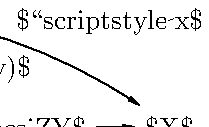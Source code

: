 \documentclass{standalone}
\usepackage{luamplib}
\begin{document}
\mplibtextextlabel{enable}
\begin{mplibcode}
beginfig(1);

    picture U, XY, X, Y, Z;
    z1 = -z2 = (-61, 42);

    U  = thelabel("$U$", z1);
    XY = thelabel("$X\times_ZY$", origin);
    X  = thelabel("$X$", (x2, 0));
    Y  = thelabel("$Y$", (0, y2));
    Z =  thelabel("$Z$", z2);

    forsuffixes @=U, XY, X, Y, Z: draw @; endfor

    ahangle := 20;
    vardef connect@#(expr s, a, b) = 
        curved_connect@#(s, a, b, center b - center a)
    enddef;

    vardef curved_connect@#(expr s, a, b, d) = 
        save line, mark; 
        
        path line; 
        line = center a {d} .. center b;
        interim bboxmargin := 4;
        drawarrow line cutbefore bbox a cutafter bbox b;

        picture mark;
        mark = thelabel@#("$\scriptstyle " & s & "$", point 1/2 of line);
        interim bboxmargin := 1;
        unfill bbox mark; draw mark;
    enddef;

    connect.bot("p", XY, X);
    connect.rt ("q", XY, Y);
    connect.top("g", Y, Z);
    connect.lft("f", X, Z);

    curved_connect.urt("x", U, X, right);
    curved_connect.llft("y", U, Y, dir -80);

    drawoptions(dashed withdots scaled 1/2);
    connect("(x,y)", U, XY);
    drawoptions();


endfig;
\end{mplibcode}
\end{document}

